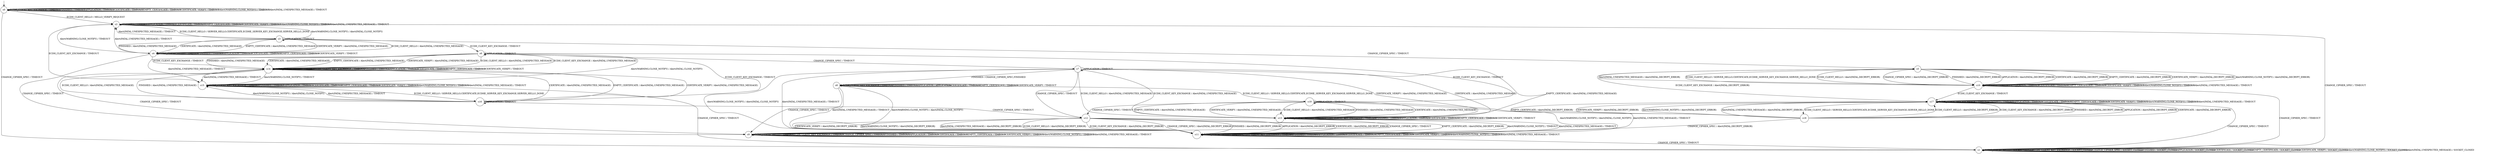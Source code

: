 digraph g {

	s0 [shape="circle" label="s0"];
	s1 [shape="circle" label="s1"];
	s2 [shape="circle" label="s2"];
	s3 [shape="circle" label="s3"];
	s4 [shape="circle" label="s4"];
	s5 [shape="circle" label="s5"];
	s6 [shape="circle" label="s6"];
	s7 [shape="circle" label="s7"];
	s8 [shape="circle" label="s8"];
	s9 [shape="circle" label="s9"];
	s10 [shape="circle" label="s10"];
	s11 [shape="circle" label="s11"];
	s12 [shape="circle" label="s12"];
	s13 [shape="circle" label="s13"];
	s14 [shape="circle" label="s14"];
	s15 [shape="circle" label="s15"];
	s16 [shape="circle" label="s16"];
	s17 [shape="circle" label="s17"];
	s18 [shape="circle" label="s18"];
	s19 [shape="circle" label="s19"];
	s0 -> s2 [label="ECDH_CLIENT_HELLO / HELLO_VERIFY_REQUEST"];
	s0 -> s0 [label="ECDH_CLIENT_KEY_EXCHANGE / TIMEOUT"];
	s0 -> s1 [label="CHANGE_CIPHER_SPEC / TIMEOUT"];
	s0 -> s0 [label="FINISHED / TIMEOUT"];
	s0 -> s0 [label="APPLICATION / TIMEOUT"];
	s0 -> s0 [label="CERTIFICATE / TIMEOUT"];
	s0 -> s0 [label="EMPTY_CERTIFICATE / TIMEOUT"];
	s0 -> s0 [label="CERTIFICATE_VERIFY / TIMEOUT"];
	s0 -> s0 [label="Alert(WARNING,CLOSE_NOTIFY) / TIMEOUT"];
	s0 -> s0 [label="Alert(FATAL,UNEXPECTED_MESSAGE) / TIMEOUT"];
	s1 -> s1 [label="ECDH_CLIENT_HELLO / SOCKET_CLOSED"];
	s1 -> s1 [label="ECDH_CLIENT_KEY_EXCHANGE / SOCKET_CLOSED"];
	s1 -> s1 [label="CHANGE_CIPHER_SPEC / SOCKET_CLOSED"];
	s1 -> s1 [label="FINISHED / SOCKET_CLOSED"];
	s1 -> s1 [label="APPLICATION / SOCKET_CLOSED"];
	s1 -> s1 [label="CERTIFICATE / SOCKET_CLOSED"];
	s1 -> s1 [label="EMPTY_CERTIFICATE / SOCKET_CLOSED"];
	s1 -> s1 [label="CERTIFICATE_VERIFY / SOCKET_CLOSED"];
	s1 -> s1 [label="Alert(WARNING,CLOSE_NOTIFY) / SOCKET_CLOSED"];
	s1 -> s1 [label="Alert(FATAL,UNEXPECTED_MESSAGE) / SOCKET_CLOSED"];
	s2 -> s3 [label="ECDH_CLIENT_HELLO / SERVER_HELLO,CERTIFICATE,ECDHE_SERVER_KEY_EXCHANGE,SERVER_HELLO_DONE"];
	s2 -> s15 [label="ECDH_CLIENT_KEY_EXCHANGE / TIMEOUT"];
	s2 -> s1 [label="CHANGE_CIPHER_SPEC / TIMEOUT"];
	s2 -> s2 [label="FINISHED / TIMEOUT"];
	s2 -> s2 [label="APPLICATION / TIMEOUT"];
	s2 -> s2 [label="CERTIFICATE / TIMEOUT"];
	s2 -> s2 [label="EMPTY_CERTIFICATE / TIMEOUT"];
	s2 -> s2 [label="CERTIFICATE_VERIFY / TIMEOUT"];
	s2 -> s2 [label="Alert(WARNING,CLOSE_NOTIFY) / TIMEOUT"];
	s2 -> s2 [label="Alert(FATAL,UNEXPECTED_MESSAGE) / TIMEOUT"];
	s3 -> s4 [label="ECDH_CLIENT_HELLO / Alert(FATAL,UNEXPECTED_MESSAGE)"];
	s3 -> s6 [label="ECDH_CLIENT_KEY_EXCHANGE / TIMEOUT"];
	s3 -> s5 [label="CHANGE_CIPHER_SPEC / TIMEOUT"];
	s3 -> s4 [label="FINISHED / Alert(FATAL,UNEXPECTED_MESSAGE)"];
	s3 -> s3 [label="APPLICATION / TIMEOUT"];
	s3 -> s4 [label="CERTIFICATE / Alert(FATAL,UNEXPECTED_MESSAGE)"];
	s3 -> s4 [label="EMPTY_CERTIFICATE / Alert(FATAL,UNEXPECTED_MESSAGE)"];
	s3 -> s4 [label="CERTIFICATE_VERIFY / Alert(FATAL,UNEXPECTED_MESSAGE)"];
	s3 -> s2 [label="Alert(WARNING,CLOSE_NOTIFY) / Alert(FATAL,CLOSE_NOTIFY)"];
	s3 -> s2 [label="Alert(FATAL,UNEXPECTED_MESSAGE) / TIMEOUT"];
	s4 -> s4 [label="ECDH_CLIENT_HELLO / TIMEOUT"];
	s4 -> s14 [label="ECDH_CLIENT_KEY_EXCHANGE / TIMEOUT"];
	s4 -> s9 [label="CHANGE_CIPHER_SPEC / TIMEOUT"];
	s4 -> s4 [label="FINISHED / TIMEOUT"];
	s4 -> s4 [label="APPLICATION / TIMEOUT"];
	s4 -> s4 [label="CERTIFICATE / TIMEOUT"];
	s4 -> s4 [label="EMPTY_CERTIFICATE / TIMEOUT"];
	s4 -> s4 [label="CERTIFICATE_VERIFY / TIMEOUT"];
	s4 -> s2 [label="Alert(WARNING,CLOSE_NOTIFY) / TIMEOUT"];
	s4 -> s2 [label="Alert(FATAL,UNEXPECTED_MESSAGE) / TIMEOUT"];
	s5 -> s10 [label="ECDH_CLIENT_HELLO / Alert(FATAL,DECRYPT_ERROR)"];
	s5 -> s17 [label="ECDH_CLIENT_KEY_EXCHANGE / Alert(FATAL,DECRYPT_ERROR)"];
	s5 -> s10 [label="CHANGE_CIPHER_SPEC / Alert(FATAL,DECRYPT_ERROR)"];
	s5 -> s10 [label="FINISHED / Alert(FATAL,DECRYPT_ERROR)"];
	s5 -> s10 [label="APPLICATION / Alert(FATAL,DECRYPT_ERROR)"];
	s5 -> s10 [label="CERTIFICATE / Alert(FATAL,DECRYPT_ERROR)"];
	s5 -> s10 [label="EMPTY_CERTIFICATE / Alert(FATAL,DECRYPT_ERROR)"];
	s5 -> s10 [label="CERTIFICATE_VERIFY / Alert(FATAL,DECRYPT_ERROR)"];
	s5 -> s10 [label="Alert(WARNING,CLOSE_NOTIFY) / Alert(FATAL,DECRYPT_ERROR)"];
	s5 -> s10 [label="Alert(FATAL,UNEXPECTED_MESSAGE) / Alert(FATAL,DECRYPT_ERROR)"];
	s6 -> s14 [label="ECDH_CLIENT_HELLO / Alert(FATAL,UNEXPECTED_MESSAGE)"];
	s6 -> s14 [label="ECDH_CLIENT_KEY_EXCHANGE / Alert(FATAL,UNEXPECTED_MESSAGE)"];
	s6 -> s7 [label="CHANGE_CIPHER_SPEC / TIMEOUT"];
	s6 -> s14 [label="FINISHED / Alert(FATAL,UNEXPECTED_MESSAGE)"];
	s6 -> s6 [label="APPLICATION / TIMEOUT"];
	s6 -> s14 [label="CERTIFICATE / Alert(FATAL,UNEXPECTED_MESSAGE)"];
	s6 -> s14 [label="EMPTY_CERTIFICATE / Alert(FATAL,UNEXPECTED_MESSAGE)"];
	s6 -> s14 [label="CERTIFICATE_VERIFY / Alert(FATAL,UNEXPECTED_MESSAGE)"];
	s6 -> s15 [label="Alert(WARNING,CLOSE_NOTIFY) / Alert(FATAL,CLOSE_NOTIFY)"];
	s6 -> s15 [label="Alert(FATAL,UNEXPECTED_MESSAGE) / TIMEOUT"];
	s7 -> s13 [label="ECDH_CLIENT_HELLO / Alert(FATAL,UNEXPECTED_MESSAGE)"];
	s7 -> s13 [label="ECDH_CLIENT_KEY_EXCHANGE / Alert(FATAL,UNEXPECTED_MESSAGE)"];
	s7 -> s12 [label="CHANGE_CIPHER_SPEC / TIMEOUT"];
	s7 -> s8 [label="FINISHED / CHANGE_CIPHER_SPEC,FINISHED"];
	s7 -> s7 [label="APPLICATION / TIMEOUT"];
	s7 -> s13 [label="CERTIFICATE / Alert(FATAL,UNEXPECTED_MESSAGE)"];
	s7 -> s13 [label="EMPTY_CERTIFICATE / Alert(FATAL,UNEXPECTED_MESSAGE)"];
	s7 -> s13 [label="CERTIFICATE_VERIFY / Alert(FATAL,UNEXPECTED_MESSAGE)"];
	s7 -> s11 [label="Alert(WARNING,CLOSE_NOTIFY) / Alert(FATAL,CLOSE_NOTIFY)"];
	s7 -> s11 [label="Alert(FATAL,UNEXPECTED_MESSAGE) / TIMEOUT"];
	s8 -> s19 [label="ECDH_CLIENT_HELLO / SERVER_HELLO,CERTIFICATE,ECDHE_SERVER_KEY_EXCHANGE,SERVER_HELLO_DONE"];
	s8 -> s8 [label="ECDH_CLIENT_KEY_EXCHANGE / TIMEOUT"];
	s8 -> s9 [label="CHANGE_CIPHER_SPEC / TIMEOUT"];
	s8 -> s8 [label="FINISHED / TIMEOUT"];
	s8 -> s8 [label="APPLICATION / APPLICATION"];
	s8 -> s8 [label="CERTIFICATE / TIMEOUT"];
	s8 -> s8 [label="EMPTY_CERTIFICATE / TIMEOUT"];
	s8 -> s8 [label="CERTIFICATE_VERIFY / TIMEOUT"];
	s8 -> s11 [label="Alert(WARNING,CLOSE_NOTIFY) / Alert(FATAL,CLOSE_NOTIFY)"];
	s8 -> s11 [label="Alert(FATAL,UNEXPECTED_MESSAGE) / TIMEOUT"];
	s9 -> s9 [label="ECDH_CLIENT_HELLO / TIMEOUT"];
	s9 -> s9 [label="ECDH_CLIENT_KEY_EXCHANGE / TIMEOUT"];
	s9 -> s9 [label="CHANGE_CIPHER_SPEC / TIMEOUT"];
	s9 -> s9 [label="FINISHED / TIMEOUT"];
	s9 -> s9 [label="APPLICATION / TIMEOUT"];
	s9 -> s9 [label="CERTIFICATE / TIMEOUT"];
	s9 -> s9 [label="EMPTY_CERTIFICATE / TIMEOUT"];
	s9 -> s9 [label="CERTIFICATE_VERIFY / TIMEOUT"];
	s9 -> s9 [label="Alert(WARNING,CLOSE_NOTIFY) / TIMEOUT"];
	s9 -> s9 [label="Alert(FATAL,UNEXPECTED_MESSAGE) / TIMEOUT"];
	s10 -> s5 [label="ECDH_CLIENT_HELLO / SERVER_HELLO,CERTIFICATE,ECDHE_SERVER_KEY_EXCHANGE,SERVER_HELLO_DONE"];
	s10 -> s17 [label="ECDH_CLIENT_KEY_EXCHANGE / TIMEOUT"];
	s10 -> s1 [label="CHANGE_CIPHER_SPEC / TIMEOUT"];
	s10 -> s10 [label="FINISHED / TIMEOUT"];
	s10 -> s10 [label="APPLICATION / TIMEOUT"];
	s10 -> s10 [label="CERTIFICATE / TIMEOUT"];
	s10 -> s10 [label="EMPTY_CERTIFICATE / TIMEOUT"];
	s10 -> s10 [label="CERTIFICATE_VERIFY / TIMEOUT"];
	s10 -> s10 [label="Alert(WARNING,CLOSE_NOTIFY) / TIMEOUT"];
	s10 -> s10 [label="Alert(FATAL,UNEXPECTED_MESSAGE) / TIMEOUT"];
	s11 -> s11 [label="ECDH_CLIENT_HELLO / TIMEOUT"];
	s11 -> s11 [label="ECDH_CLIENT_KEY_EXCHANGE / TIMEOUT"];
	s11 -> s1 [label="CHANGE_CIPHER_SPEC / TIMEOUT"];
	s11 -> s11 [label="FINISHED / TIMEOUT"];
	s11 -> s11 [label="APPLICATION / TIMEOUT"];
	s11 -> s11 [label="CERTIFICATE / TIMEOUT"];
	s11 -> s11 [label="EMPTY_CERTIFICATE / TIMEOUT"];
	s11 -> s11 [label="CERTIFICATE_VERIFY / TIMEOUT"];
	s11 -> s11 [label="Alert(WARNING,CLOSE_NOTIFY) / TIMEOUT"];
	s11 -> s11 [label="Alert(FATAL,UNEXPECTED_MESSAGE) / TIMEOUT"];
	s12 -> s11 [label="ECDH_CLIENT_HELLO / Alert(FATAL,DECRYPT_ERROR)"];
	s12 -> s11 [label="ECDH_CLIENT_KEY_EXCHANGE / Alert(FATAL,DECRYPT_ERROR)"];
	s12 -> s11 [label="CHANGE_CIPHER_SPEC / Alert(FATAL,DECRYPT_ERROR)"];
	s12 -> s11 [label="FINISHED / Alert(FATAL,DECRYPT_ERROR)"];
	s12 -> s11 [label="APPLICATION / Alert(FATAL,DECRYPT_ERROR)"];
	s12 -> s11 [label="CERTIFICATE / Alert(FATAL,DECRYPT_ERROR)"];
	s12 -> s11 [label="EMPTY_CERTIFICATE / Alert(FATAL,DECRYPT_ERROR)"];
	s12 -> s11 [label="CERTIFICATE_VERIFY / Alert(FATAL,DECRYPT_ERROR)"];
	s12 -> s11 [label="Alert(WARNING,CLOSE_NOTIFY) / Alert(FATAL,DECRYPT_ERROR)"];
	s12 -> s11 [label="Alert(FATAL,UNEXPECTED_MESSAGE) / Alert(FATAL,DECRYPT_ERROR)"];
	s13 -> s13 [label="ECDH_CLIENT_HELLO / TIMEOUT"];
	s13 -> s13 [label="ECDH_CLIENT_KEY_EXCHANGE / TIMEOUT"];
	s13 -> s9 [label="CHANGE_CIPHER_SPEC / TIMEOUT"];
	s13 -> s13 [label="FINISHED / TIMEOUT"];
	s13 -> s13 [label="APPLICATION / TIMEOUT"];
	s13 -> s13 [label="CERTIFICATE / TIMEOUT"];
	s13 -> s13 [label="EMPTY_CERTIFICATE / TIMEOUT"];
	s13 -> s13 [label="CERTIFICATE_VERIFY / TIMEOUT"];
	s13 -> s11 [label="Alert(WARNING,CLOSE_NOTIFY) / TIMEOUT"];
	s13 -> s11 [label="Alert(FATAL,UNEXPECTED_MESSAGE) / TIMEOUT"];
	s14 -> s14 [label="ECDH_CLIENT_HELLO / TIMEOUT"];
	s14 -> s14 [label="ECDH_CLIENT_KEY_EXCHANGE / TIMEOUT"];
	s14 -> s9 [label="CHANGE_CIPHER_SPEC / TIMEOUT"];
	s14 -> s14 [label="FINISHED / TIMEOUT"];
	s14 -> s14 [label="APPLICATION / TIMEOUT"];
	s14 -> s14 [label="CERTIFICATE / TIMEOUT"];
	s14 -> s14 [label="EMPTY_CERTIFICATE / TIMEOUT"];
	s14 -> s14 [label="CERTIFICATE_VERIFY / TIMEOUT"];
	s14 -> s15 [label="Alert(WARNING,CLOSE_NOTIFY) / TIMEOUT"];
	s14 -> s15 [label="Alert(FATAL,UNEXPECTED_MESSAGE) / TIMEOUT"];
	s15 -> s16 [label="ECDH_CLIENT_HELLO / SERVER_HELLO,CERTIFICATE,ECDHE_SERVER_KEY_EXCHANGE,SERVER_HELLO_DONE"];
	s15 -> s15 [label="ECDH_CLIENT_KEY_EXCHANGE / TIMEOUT"];
	s15 -> s1 [label="CHANGE_CIPHER_SPEC / TIMEOUT"];
	s15 -> s15 [label="FINISHED / TIMEOUT"];
	s15 -> s15 [label="APPLICATION / TIMEOUT"];
	s15 -> s15 [label="CERTIFICATE / TIMEOUT"];
	s15 -> s15 [label="EMPTY_CERTIFICATE / TIMEOUT"];
	s15 -> s15 [label="CERTIFICATE_VERIFY / TIMEOUT"];
	s15 -> s15 [label="Alert(WARNING,CLOSE_NOTIFY) / TIMEOUT"];
	s15 -> s15 [label="Alert(FATAL,UNEXPECTED_MESSAGE) / TIMEOUT"];
	s16 -> s14 [label="ECDH_CLIENT_HELLO / Alert(FATAL,UNEXPECTED_MESSAGE)"];
	s16 -> s6 [label="ECDH_CLIENT_KEY_EXCHANGE / TIMEOUT"];
	s16 -> s12 [label="CHANGE_CIPHER_SPEC / TIMEOUT"];
	s16 -> s14 [label="FINISHED / Alert(FATAL,UNEXPECTED_MESSAGE)"];
	s16 -> s16 [label="APPLICATION / TIMEOUT"];
	s16 -> s14 [label="CERTIFICATE / Alert(FATAL,UNEXPECTED_MESSAGE)"];
	s16 -> s14 [label="EMPTY_CERTIFICATE / Alert(FATAL,UNEXPECTED_MESSAGE)"];
	s16 -> s14 [label="CERTIFICATE_VERIFY / Alert(FATAL,UNEXPECTED_MESSAGE)"];
	s16 -> s15 [label="Alert(WARNING,CLOSE_NOTIFY) / Alert(FATAL,CLOSE_NOTIFY)"];
	s16 -> s15 [label="Alert(FATAL,UNEXPECTED_MESSAGE) / TIMEOUT"];
	s17 -> s18 [label="ECDH_CLIENT_HELLO / SERVER_HELLO,CERTIFICATE,ECDHE_SERVER_KEY_EXCHANGE,SERVER_HELLO_DONE"];
	s17 -> s17 [label="ECDH_CLIENT_KEY_EXCHANGE / TIMEOUT"];
	s17 -> s1 [label="CHANGE_CIPHER_SPEC / TIMEOUT"];
	s17 -> s17 [label="FINISHED / TIMEOUT"];
	s17 -> s17 [label="APPLICATION / TIMEOUT"];
	s17 -> s17 [label="CERTIFICATE / TIMEOUT"];
	s17 -> s17 [label="EMPTY_CERTIFICATE / TIMEOUT"];
	s17 -> s17 [label="CERTIFICATE_VERIFY / TIMEOUT"];
	s17 -> s17 [label="Alert(WARNING,CLOSE_NOTIFY) / TIMEOUT"];
	s17 -> s17 [label="Alert(FATAL,UNEXPECTED_MESSAGE) / TIMEOUT"];
	s18 -> s17 [label="ECDH_CLIENT_HELLO / Alert(FATAL,DECRYPT_ERROR)"];
	s18 -> s17 [label="ECDH_CLIENT_KEY_EXCHANGE / Alert(FATAL,DECRYPT_ERROR)"];
	s18 -> s11 [label="CHANGE_CIPHER_SPEC / Alert(FATAL,DECRYPT_ERROR)"];
	s18 -> s17 [label="FINISHED / Alert(FATAL,DECRYPT_ERROR)"];
	s18 -> s17 [label="APPLICATION / Alert(FATAL,DECRYPT_ERROR)"];
	s18 -> s17 [label="CERTIFICATE / Alert(FATAL,DECRYPT_ERROR)"];
	s18 -> s17 [label="EMPTY_CERTIFICATE / Alert(FATAL,DECRYPT_ERROR)"];
	s18 -> s17 [label="CERTIFICATE_VERIFY / Alert(FATAL,DECRYPT_ERROR)"];
	s18 -> s17 [label="Alert(WARNING,CLOSE_NOTIFY) / Alert(FATAL,DECRYPT_ERROR)"];
	s18 -> s17 [label="Alert(FATAL,UNEXPECTED_MESSAGE) / Alert(FATAL,DECRYPT_ERROR)"];
	s19 -> s13 [label="ECDH_CLIENT_HELLO / Alert(FATAL,UNEXPECTED_MESSAGE)"];
	s19 -> s6 [label="ECDH_CLIENT_KEY_EXCHANGE / TIMEOUT"];
	s19 -> s12 [label="CHANGE_CIPHER_SPEC / TIMEOUT"];
	s19 -> s13 [label="FINISHED / Alert(FATAL,UNEXPECTED_MESSAGE)"];
	s19 -> s19 [label="APPLICATION / TIMEOUT"];
	s19 -> s13 [label="CERTIFICATE / Alert(FATAL,UNEXPECTED_MESSAGE)"];
	s19 -> s13 [label="EMPTY_CERTIFICATE / Alert(FATAL,UNEXPECTED_MESSAGE)"];
	s19 -> s13 [label="CERTIFICATE_VERIFY / Alert(FATAL,UNEXPECTED_MESSAGE)"];
	s19 -> s11 [label="Alert(WARNING,CLOSE_NOTIFY) / Alert(FATAL,CLOSE_NOTIFY)"];
	s19 -> s11 [label="Alert(FATAL,UNEXPECTED_MESSAGE) / TIMEOUT"];

__start0 [label="" shape="none" width="0" height="0"];
__start0 -> s0;

}
